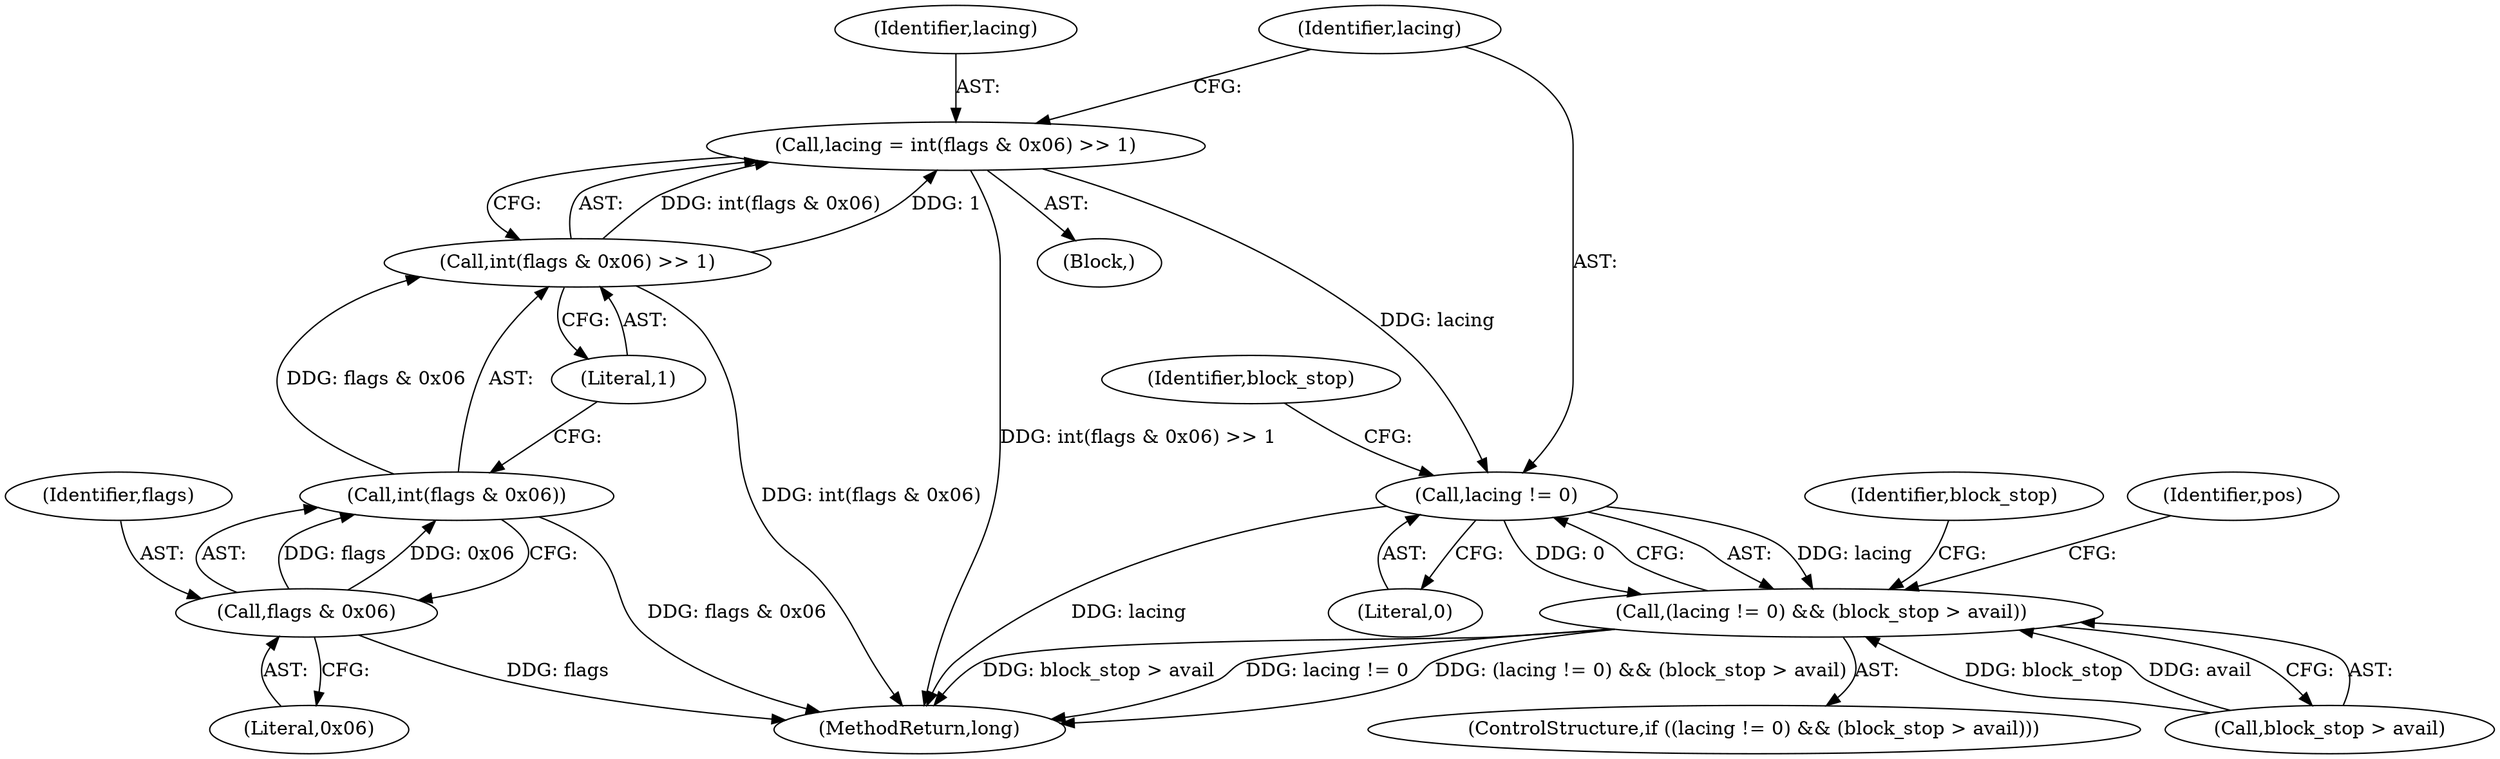 digraph "0_Android_04839626ed859623901ebd3a5fd483982186b59d_178@API" {
"1000585" [label="(Call,lacing = int(flags & 0x06) >> 1)"];
"1000587" [label="(Call,int(flags & 0x06) >> 1)"];
"1000588" [label="(Call,int(flags & 0x06))"];
"1000589" [label="(Call,flags & 0x06)"];
"1000595" [label="(Call,lacing != 0)"];
"1000594" [label="(Call,(lacing != 0) && (block_stop > avail))"];
"1000596" [label="(Identifier,lacing)"];
"1000587" [label="(Call,int(flags & 0x06) >> 1)"];
"1000595" [label="(Call,lacing != 0)"];
"1000591" [label="(Literal,0x06)"];
"1000590" [label="(Identifier,flags)"];
"1000585" [label="(Call,lacing = int(flags & 0x06) >> 1)"];
"1000200" [label="(Block,)"];
"1000599" [label="(Identifier,block_stop)"];
"1000636" [label="(MethodReturn,long)"];
"1000593" [label="(ControlStructure,if ((lacing != 0) && (block_stop > avail)))"];
"1000588" [label="(Call,int(flags & 0x06))"];
"1000589" [label="(Call,flags & 0x06)"];
"1000597" [label="(Literal,0)"];
"1000603" [label="(Identifier,block_stop)"];
"1000608" [label="(Identifier,pos)"];
"1000586" [label="(Identifier,lacing)"];
"1000598" [label="(Call,block_stop > avail)"];
"1000592" [label="(Literal,1)"];
"1000594" [label="(Call,(lacing != 0) && (block_stop > avail))"];
"1000585" -> "1000200"  [label="AST: "];
"1000585" -> "1000587"  [label="CFG: "];
"1000586" -> "1000585"  [label="AST: "];
"1000587" -> "1000585"  [label="AST: "];
"1000596" -> "1000585"  [label="CFG: "];
"1000585" -> "1000636"  [label="DDG: int(flags & 0x06) >> 1"];
"1000587" -> "1000585"  [label="DDG: int(flags & 0x06)"];
"1000587" -> "1000585"  [label="DDG: 1"];
"1000585" -> "1000595"  [label="DDG: lacing"];
"1000587" -> "1000592"  [label="CFG: "];
"1000588" -> "1000587"  [label="AST: "];
"1000592" -> "1000587"  [label="AST: "];
"1000587" -> "1000636"  [label="DDG: int(flags & 0x06)"];
"1000588" -> "1000587"  [label="DDG: flags & 0x06"];
"1000588" -> "1000589"  [label="CFG: "];
"1000589" -> "1000588"  [label="AST: "];
"1000592" -> "1000588"  [label="CFG: "];
"1000588" -> "1000636"  [label="DDG: flags & 0x06"];
"1000589" -> "1000588"  [label="DDG: flags"];
"1000589" -> "1000588"  [label="DDG: 0x06"];
"1000589" -> "1000591"  [label="CFG: "];
"1000590" -> "1000589"  [label="AST: "];
"1000591" -> "1000589"  [label="AST: "];
"1000589" -> "1000636"  [label="DDG: flags"];
"1000595" -> "1000594"  [label="AST: "];
"1000595" -> "1000597"  [label="CFG: "];
"1000596" -> "1000595"  [label="AST: "];
"1000597" -> "1000595"  [label="AST: "];
"1000599" -> "1000595"  [label="CFG: "];
"1000594" -> "1000595"  [label="CFG: "];
"1000595" -> "1000636"  [label="DDG: lacing"];
"1000595" -> "1000594"  [label="DDG: lacing"];
"1000595" -> "1000594"  [label="DDG: 0"];
"1000594" -> "1000593"  [label="AST: "];
"1000594" -> "1000598"  [label="CFG: "];
"1000598" -> "1000594"  [label="AST: "];
"1000603" -> "1000594"  [label="CFG: "];
"1000608" -> "1000594"  [label="CFG: "];
"1000594" -> "1000636"  [label="DDG: block_stop > avail"];
"1000594" -> "1000636"  [label="DDG: lacing != 0"];
"1000594" -> "1000636"  [label="DDG: (lacing != 0) && (block_stop > avail)"];
"1000598" -> "1000594"  [label="DDG: block_stop"];
"1000598" -> "1000594"  [label="DDG: avail"];
}
